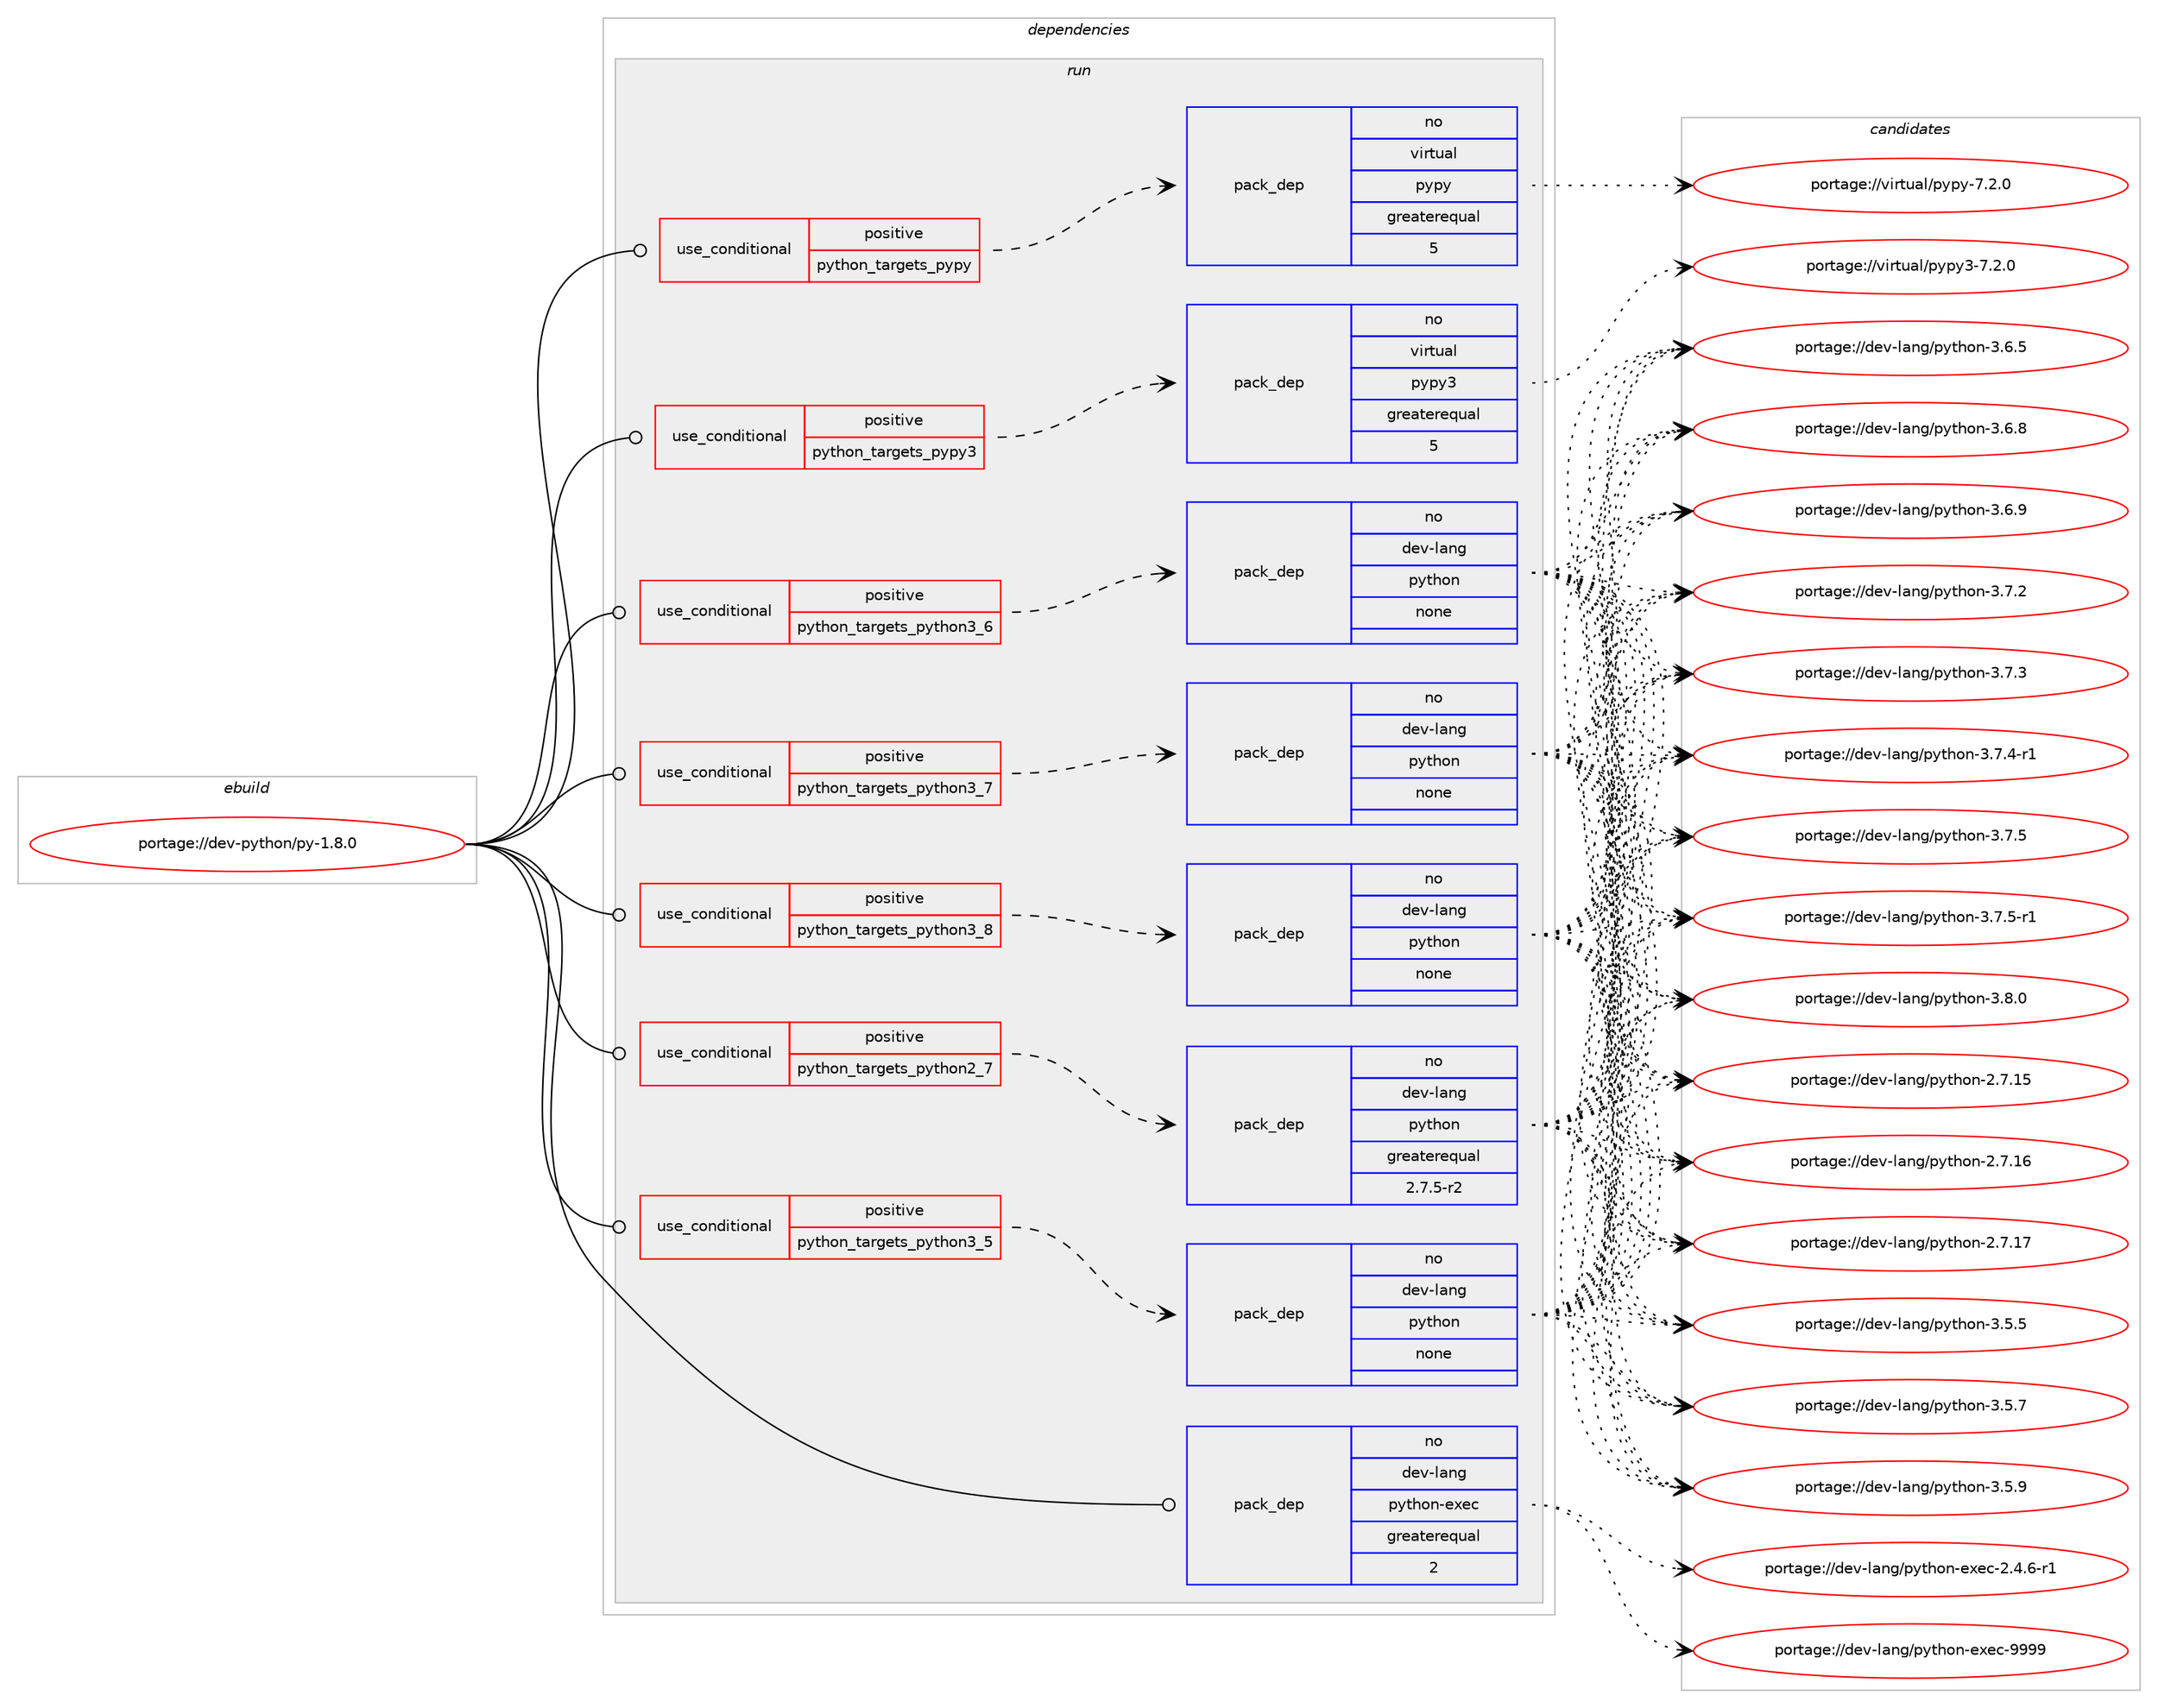 digraph prolog {

# *************
# Graph options
# *************

newrank=true;
concentrate=true;
compound=true;
graph [rankdir=LR,fontname=Helvetica,fontsize=10,ranksep=1.5];#, ranksep=2.5, nodesep=0.2];
edge  [arrowhead=vee];
node  [fontname=Helvetica,fontsize=10];

# **********
# The ebuild
# **********

subgraph cluster_leftcol {
color=gray;
rank=same;
label=<<i>ebuild</i>>;
id [label="portage://dev-python/py-1.8.0", color=red, width=4, href="../dev-python/py-1.8.0.svg"];
}

# ****************
# The dependencies
# ****************

subgraph cluster_midcol {
color=gray;
label=<<i>dependencies</i>>;
subgraph cluster_compile {
fillcolor="#eeeeee";
style=filled;
label=<<i>compile</i>>;
}
subgraph cluster_compileandrun {
fillcolor="#eeeeee";
style=filled;
label=<<i>compile and run</i>>;
}
subgraph cluster_run {
fillcolor="#eeeeee";
style=filled;
label=<<i>run</i>>;
subgraph cond34433 {
dependency158661 [label=<<TABLE BORDER="0" CELLBORDER="1" CELLSPACING="0" CELLPADDING="4"><TR><TD ROWSPAN="3" CELLPADDING="10">use_conditional</TD></TR><TR><TD>positive</TD></TR><TR><TD>python_targets_pypy</TD></TR></TABLE>>, shape=none, color=red];
subgraph pack120861 {
dependency158662 [label=<<TABLE BORDER="0" CELLBORDER="1" CELLSPACING="0" CELLPADDING="4" WIDTH="220"><TR><TD ROWSPAN="6" CELLPADDING="30">pack_dep</TD></TR><TR><TD WIDTH="110">no</TD></TR><TR><TD>virtual</TD></TR><TR><TD>pypy</TD></TR><TR><TD>greaterequal</TD></TR><TR><TD>5</TD></TR></TABLE>>, shape=none, color=blue];
}
dependency158661:e -> dependency158662:w [weight=20,style="dashed",arrowhead="vee"];
}
id:e -> dependency158661:w [weight=20,style="solid",arrowhead="odot"];
subgraph cond34434 {
dependency158663 [label=<<TABLE BORDER="0" CELLBORDER="1" CELLSPACING="0" CELLPADDING="4"><TR><TD ROWSPAN="3" CELLPADDING="10">use_conditional</TD></TR><TR><TD>positive</TD></TR><TR><TD>python_targets_pypy3</TD></TR></TABLE>>, shape=none, color=red];
subgraph pack120862 {
dependency158664 [label=<<TABLE BORDER="0" CELLBORDER="1" CELLSPACING="0" CELLPADDING="4" WIDTH="220"><TR><TD ROWSPAN="6" CELLPADDING="30">pack_dep</TD></TR><TR><TD WIDTH="110">no</TD></TR><TR><TD>virtual</TD></TR><TR><TD>pypy3</TD></TR><TR><TD>greaterequal</TD></TR><TR><TD>5</TD></TR></TABLE>>, shape=none, color=blue];
}
dependency158663:e -> dependency158664:w [weight=20,style="dashed",arrowhead="vee"];
}
id:e -> dependency158663:w [weight=20,style="solid",arrowhead="odot"];
subgraph cond34435 {
dependency158665 [label=<<TABLE BORDER="0" CELLBORDER="1" CELLSPACING="0" CELLPADDING="4"><TR><TD ROWSPAN="3" CELLPADDING="10">use_conditional</TD></TR><TR><TD>positive</TD></TR><TR><TD>python_targets_python2_7</TD></TR></TABLE>>, shape=none, color=red];
subgraph pack120863 {
dependency158666 [label=<<TABLE BORDER="0" CELLBORDER="1" CELLSPACING="0" CELLPADDING="4" WIDTH="220"><TR><TD ROWSPAN="6" CELLPADDING="30">pack_dep</TD></TR><TR><TD WIDTH="110">no</TD></TR><TR><TD>dev-lang</TD></TR><TR><TD>python</TD></TR><TR><TD>greaterequal</TD></TR><TR><TD>2.7.5-r2</TD></TR></TABLE>>, shape=none, color=blue];
}
dependency158665:e -> dependency158666:w [weight=20,style="dashed",arrowhead="vee"];
}
id:e -> dependency158665:w [weight=20,style="solid",arrowhead="odot"];
subgraph cond34436 {
dependency158667 [label=<<TABLE BORDER="0" CELLBORDER="1" CELLSPACING="0" CELLPADDING="4"><TR><TD ROWSPAN="3" CELLPADDING="10">use_conditional</TD></TR><TR><TD>positive</TD></TR><TR><TD>python_targets_python3_5</TD></TR></TABLE>>, shape=none, color=red];
subgraph pack120864 {
dependency158668 [label=<<TABLE BORDER="0" CELLBORDER="1" CELLSPACING="0" CELLPADDING="4" WIDTH="220"><TR><TD ROWSPAN="6" CELLPADDING="30">pack_dep</TD></TR><TR><TD WIDTH="110">no</TD></TR><TR><TD>dev-lang</TD></TR><TR><TD>python</TD></TR><TR><TD>none</TD></TR><TR><TD></TD></TR></TABLE>>, shape=none, color=blue];
}
dependency158667:e -> dependency158668:w [weight=20,style="dashed",arrowhead="vee"];
}
id:e -> dependency158667:w [weight=20,style="solid",arrowhead="odot"];
subgraph cond34437 {
dependency158669 [label=<<TABLE BORDER="0" CELLBORDER="1" CELLSPACING="0" CELLPADDING="4"><TR><TD ROWSPAN="3" CELLPADDING="10">use_conditional</TD></TR><TR><TD>positive</TD></TR><TR><TD>python_targets_python3_6</TD></TR></TABLE>>, shape=none, color=red];
subgraph pack120865 {
dependency158670 [label=<<TABLE BORDER="0" CELLBORDER="1" CELLSPACING="0" CELLPADDING="4" WIDTH="220"><TR><TD ROWSPAN="6" CELLPADDING="30">pack_dep</TD></TR><TR><TD WIDTH="110">no</TD></TR><TR><TD>dev-lang</TD></TR><TR><TD>python</TD></TR><TR><TD>none</TD></TR><TR><TD></TD></TR></TABLE>>, shape=none, color=blue];
}
dependency158669:e -> dependency158670:w [weight=20,style="dashed",arrowhead="vee"];
}
id:e -> dependency158669:w [weight=20,style="solid",arrowhead="odot"];
subgraph cond34438 {
dependency158671 [label=<<TABLE BORDER="0" CELLBORDER="1" CELLSPACING="0" CELLPADDING="4"><TR><TD ROWSPAN="3" CELLPADDING="10">use_conditional</TD></TR><TR><TD>positive</TD></TR><TR><TD>python_targets_python3_7</TD></TR></TABLE>>, shape=none, color=red];
subgraph pack120866 {
dependency158672 [label=<<TABLE BORDER="0" CELLBORDER="1" CELLSPACING="0" CELLPADDING="4" WIDTH="220"><TR><TD ROWSPAN="6" CELLPADDING="30">pack_dep</TD></TR><TR><TD WIDTH="110">no</TD></TR><TR><TD>dev-lang</TD></TR><TR><TD>python</TD></TR><TR><TD>none</TD></TR><TR><TD></TD></TR></TABLE>>, shape=none, color=blue];
}
dependency158671:e -> dependency158672:w [weight=20,style="dashed",arrowhead="vee"];
}
id:e -> dependency158671:w [weight=20,style="solid",arrowhead="odot"];
subgraph cond34439 {
dependency158673 [label=<<TABLE BORDER="0" CELLBORDER="1" CELLSPACING="0" CELLPADDING="4"><TR><TD ROWSPAN="3" CELLPADDING="10">use_conditional</TD></TR><TR><TD>positive</TD></TR><TR><TD>python_targets_python3_8</TD></TR></TABLE>>, shape=none, color=red];
subgraph pack120867 {
dependency158674 [label=<<TABLE BORDER="0" CELLBORDER="1" CELLSPACING="0" CELLPADDING="4" WIDTH="220"><TR><TD ROWSPAN="6" CELLPADDING="30">pack_dep</TD></TR><TR><TD WIDTH="110">no</TD></TR><TR><TD>dev-lang</TD></TR><TR><TD>python</TD></TR><TR><TD>none</TD></TR><TR><TD></TD></TR></TABLE>>, shape=none, color=blue];
}
dependency158673:e -> dependency158674:w [weight=20,style="dashed",arrowhead="vee"];
}
id:e -> dependency158673:w [weight=20,style="solid",arrowhead="odot"];
subgraph pack120868 {
dependency158675 [label=<<TABLE BORDER="0" CELLBORDER="1" CELLSPACING="0" CELLPADDING="4" WIDTH="220"><TR><TD ROWSPAN="6" CELLPADDING="30">pack_dep</TD></TR><TR><TD WIDTH="110">no</TD></TR><TR><TD>dev-lang</TD></TR><TR><TD>python-exec</TD></TR><TR><TD>greaterequal</TD></TR><TR><TD>2</TD></TR></TABLE>>, shape=none, color=blue];
}
id:e -> dependency158675:w [weight=20,style="solid",arrowhead="odot"];
}
}

# **************
# The candidates
# **************

subgraph cluster_choices {
rank=same;
color=gray;
label=<<i>candidates</i>>;

subgraph choice120861 {
color=black;
nodesep=1;
choiceportage1181051141161179710847112121112121455546504648 [label="portage://virtual/pypy-7.2.0", color=red, width=4,href="../virtual/pypy-7.2.0.svg"];
dependency158662:e -> choiceportage1181051141161179710847112121112121455546504648:w [style=dotted,weight="100"];
}
subgraph choice120862 {
color=black;
nodesep=1;
choiceportage118105114116117971084711212111212151455546504648 [label="portage://virtual/pypy3-7.2.0", color=red, width=4,href="../virtual/pypy3-7.2.0.svg"];
dependency158664:e -> choiceportage118105114116117971084711212111212151455546504648:w [style=dotted,weight="100"];
}
subgraph choice120863 {
color=black;
nodesep=1;
choiceportage10010111845108971101034711212111610411111045504655464953 [label="portage://dev-lang/python-2.7.15", color=red, width=4,href="../dev-lang/python-2.7.15.svg"];
choiceportage10010111845108971101034711212111610411111045504655464954 [label="portage://dev-lang/python-2.7.16", color=red, width=4,href="../dev-lang/python-2.7.16.svg"];
choiceportage10010111845108971101034711212111610411111045504655464955 [label="portage://dev-lang/python-2.7.17", color=red, width=4,href="../dev-lang/python-2.7.17.svg"];
choiceportage100101118451089711010347112121116104111110455146534653 [label="portage://dev-lang/python-3.5.5", color=red, width=4,href="../dev-lang/python-3.5.5.svg"];
choiceportage100101118451089711010347112121116104111110455146534655 [label="portage://dev-lang/python-3.5.7", color=red, width=4,href="../dev-lang/python-3.5.7.svg"];
choiceportage100101118451089711010347112121116104111110455146534657 [label="portage://dev-lang/python-3.5.9", color=red, width=4,href="../dev-lang/python-3.5.9.svg"];
choiceportage100101118451089711010347112121116104111110455146544653 [label="portage://dev-lang/python-3.6.5", color=red, width=4,href="../dev-lang/python-3.6.5.svg"];
choiceportage100101118451089711010347112121116104111110455146544656 [label="portage://dev-lang/python-3.6.8", color=red, width=4,href="../dev-lang/python-3.6.8.svg"];
choiceportage100101118451089711010347112121116104111110455146544657 [label="portage://dev-lang/python-3.6.9", color=red, width=4,href="../dev-lang/python-3.6.9.svg"];
choiceportage100101118451089711010347112121116104111110455146554650 [label="portage://dev-lang/python-3.7.2", color=red, width=4,href="../dev-lang/python-3.7.2.svg"];
choiceportage100101118451089711010347112121116104111110455146554651 [label="portage://dev-lang/python-3.7.3", color=red, width=4,href="../dev-lang/python-3.7.3.svg"];
choiceportage1001011184510897110103471121211161041111104551465546524511449 [label="portage://dev-lang/python-3.7.4-r1", color=red, width=4,href="../dev-lang/python-3.7.4-r1.svg"];
choiceportage100101118451089711010347112121116104111110455146554653 [label="portage://dev-lang/python-3.7.5", color=red, width=4,href="../dev-lang/python-3.7.5.svg"];
choiceportage1001011184510897110103471121211161041111104551465546534511449 [label="portage://dev-lang/python-3.7.5-r1", color=red, width=4,href="../dev-lang/python-3.7.5-r1.svg"];
choiceportage100101118451089711010347112121116104111110455146564648 [label="portage://dev-lang/python-3.8.0", color=red, width=4,href="../dev-lang/python-3.8.0.svg"];
dependency158666:e -> choiceportage10010111845108971101034711212111610411111045504655464953:w [style=dotted,weight="100"];
dependency158666:e -> choiceportage10010111845108971101034711212111610411111045504655464954:w [style=dotted,weight="100"];
dependency158666:e -> choiceportage10010111845108971101034711212111610411111045504655464955:w [style=dotted,weight="100"];
dependency158666:e -> choiceportage100101118451089711010347112121116104111110455146534653:w [style=dotted,weight="100"];
dependency158666:e -> choiceportage100101118451089711010347112121116104111110455146534655:w [style=dotted,weight="100"];
dependency158666:e -> choiceportage100101118451089711010347112121116104111110455146534657:w [style=dotted,weight="100"];
dependency158666:e -> choiceportage100101118451089711010347112121116104111110455146544653:w [style=dotted,weight="100"];
dependency158666:e -> choiceportage100101118451089711010347112121116104111110455146544656:w [style=dotted,weight="100"];
dependency158666:e -> choiceportage100101118451089711010347112121116104111110455146544657:w [style=dotted,weight="100"];
dependency158666:e -> choiceportage100101118451089711010347112121116104111110455146554650:w [style=dotted,weight="100"];
dependency158666:e -> choiceportage100101118451089711010347112121116104111110455146554651:w [style=dotted,weight="100"];
dependency158666:e -> choiceportage1001011184510897110103471121211161041111104551465546524511449:w [style=dotted,weight="100"];
dependency158666:e -> choiceportage100101118451089711010347112121116104111110455146554653:w [style=dotted,weight="100"];
dependency158666:e -> choiceportage1001011184510897110103471121211161041111104551465546534511449:w [style=dotted,weight="100"];
dependency158666:e -> choiceportage100101118451089711010347112121116104111110455146564648:w [style=dotted,weight="100"];
}
subgraph choice120864 {
color=black;
nodesep=1;
choiceportage10010111845108971101034711212111610411111045504655464953 [label="portage://dev-lang/python-2.7.15", color=red, width=4,href="../dev-lang/python-2.7.15.svg"];
choiceportage10010111845108971101034711212111610411111045504655464954 [label="portage://dev-lang/python-2.7.16", color=red, width=4,href="../dev-lang/python-2.7.16.svg"];
choiceportage10010111845108971101034711212111610411111045504655464955 [label="portage://dev-lang/python-2.7.17", color=red, width=4,href="../dev-lang/python-2.7.17.svg"];
choiceportage100101118451089711010347112121116104111110455146534653 [label="portage://dev-lang/python-3.5.5", color=red, width=4,href="../dev-lang/python-3.5.5.svg"];
choiceportage100101118451089711010347112121116104111110455146534655 [label="portage://dev-lang/python-3.5.7", color=red, width=4,href="../dev-lang/python-3.5.7.svg"];
choiceportage100101118451089711010347112121116104111110455146534657 [label="portage://dev-lang/python-3.5.9", color=red, width=4,href="../dev-lang/python-3.5.9.svg"];
choiceportage100101118451089711010347112121116104111110455146544653 [label="portage://dev-lang/python-3.6.5", color=red, width=4,href="../dev-lang/python-3.6.5.svg"];
choiceportage100101118451089711010347112121116104111110455146544656 [label="portage://dev-lang/python-3.6.8", color=red, width=4,href="../dev-lang/python-3.6.8.svg"];
choiceportage100101118451089711010347112121116104111110455146544657 [label="portage://dev-lang/python-3.6.9", color=red, width=4,href="../dev-lang/python-3.6.9.svg"];
choiceportage100101118451089711010347112121116104111110455146554650 [label="portage://dev-lang/python-3.7.2", color=red, width=4,href="../dev-lang/python-3.7.2.svg"];
choiceportage100101118451089711010347112121116104111110455146554651 [label="portage://dev-lang/python-3.7.3", color=red, width=4,href="../dev-lang/python-3.7.3.svg"];
choiceportage1001011184510897110103471121211161041111104551465546524511449 [label="portage://dev-lang/python-3.7.4-r1", color=red, width=4,href="../dev-lang/python-3.7.4-r1.svg"];
choiceportage100101118451089711010347112121116104111110455146554653 [label="portage://dev-lang/python-3.7.5", color=red, width=4,href="../dev-lang/python-3.7.5.svg"];
choiceportage1001011184510897110103471121211161041111104551465546534511449 [label="portage://dev-lang/python-3.7.5-r1", color=red, width=4,href="../dev-lang/python-3.7.5-r1.svg"];
choiceportage100101118451089711010347112121116104111110455146564648 [label="portage://dev-lang/python-3.8.0", color=red, width=4,href="../dev-lang/python-3.8.0.svg"];
dependency158668:e -> choiceportage10010111845108971101034711212111610411111045504655464953:w [style=dotted,weight="100"];
dependency158668:e -> choiceportage10010111845108971101034711212111610411111045504655464954:w [style=dotted,weight="100"];
dependency158668:e -> choiceportage10010111845108971101034711212111610411111045504655464955:w [style=dotted,weight="100"];
dependency158668:e -> choiceportage100101118451089711010347112121116104111110455146534653:w [style=dotted,weight="100"];
dependency158668:e -> choiceportage100101118451089711010347112121116104111110455146534655:w [style=dotted,weight="100"];
dependency158668:e -> choiceportage100101118451089711010347112121116104111110455146534657:w [style=dotted,weight="100"];
dependency158668:e -> choiceportage100101118451089711010347112121116104111110455146544653:w [style=dotted,weight="100"];
dependency158668:e -> choiceportage100101118451089711010347112121116104111110455146544656:w [style=dotted,weight="100"];
dependency158668:e -> choiceportage100101118451089711010347112121116104111110455146544657:w [style=dotted,weight="100"];
dependency158668:e -> choiceportage100101118451089711010347112121116104111110455146554650:w [style=dotted,weight="100"];
dependency158668:e -> choiceportage100101118451089711010347112121116104111110455146554651:w [style=dotted,weight="100"];
dependency158668:e -> choiceportage1001011184510897110103471121211161041111104551465546524511449:w [style=dotted,weight="100"];
dependency158668:e -> choiceportage100101118451089711010347112121116104111110455146554653:w [style=dotted,weight="100"];
dependency158668:e -> choiceportage1001011184510897110103471121211161041111104551465546534511449:w [style=dotted,weight="100"];
dependency158668:e -> choiceportage100101118451089711010347112121116104111110455146564648:w [style=dotted,weight="100"];
}
subgraph choice120865 {
color=black;
nodesep=1;
choiceportage10010111845108971101034711212111610411111045504655464953 [label="portage://dev-lang/python-2.7.15", color=red, width=4,href="../dev-lang/python-2.7.15.svg"];
choiceportage10010111845108971101034711212111610411111045504655464954 [label="portage://dev-lang/python-2.7.16", color=red, width=4,href="../dev-lang/python-2.7.16.svg"];
choiceportage10010111845108971101034711212111610411111045504655464955 [label="portage://dev-lang/python-2.7.17", color=red, width=4,href="../dev-lang/python-2.7.17.svg"];
choiceportage100101118451089711010347112121116104111110455146534653 [label="portage://dev-lang/python-3.5.5", color=red, width=4,href="../dev-lang/python-3.5.5.svg"];
choiceportage100101118451089711010347112121116104111110455146534655 [label="portage://dev-lang/python-3.5.7", color=red, width=4,href="../dev-lang/python-3.5.7.svg"];
choiceportage100101118451089711010347112121116104111110455146534657 [label="portage://dev-lang/python-3.5.9", color=red, width=4,href="../dev-lang/python-3.5.9.svg"];
choiceportage100101118451089711010347112121116104111110455146544653 [label="portage://dev-lang/python-3.6.5", color=red, width=4,href="../dev-lang/python-3.6.5.svg"];
choiceportage100101118451089711010347112121116104111110455146544656 [label="portage://dev-lang/python-3.6.8", color=red, width=4,href="../dev-lang/python-3.6.8.svg"];
choiceportage100101118451089711010347112121116104111110455146544657 [label="portage://dev-lang/python-3.6.9", color=red, width=4,href="../dev-lang/python-3.6.9.svg"];
choiceportage100101118451089711010347112121116104111110455146554650 [label="portage://dev-lang/python-3.7.2", color=red, width=4,href="../dev-lang/python-3.7.2.svg"];
choiceportage100101118451089711010347112121116104111110455146554651 [label="portage://dev-lang/python-3.7.3", color=red, width=4,href="../dev-lang/python-3.7.3.svg"];
choiceportage1001011184510897110103471121211161041111104551465546524511449 [label="portage://dev-lang/python-3.7.4-r1", color=red, width=4,href="../dev-lang/python-3.7.4-r1.svg"];
choiceportage100101118451089711010347112121116104111110455146554653 [label="portage://dev-lang/python-3.7.5", color=red, width=4,href="../dev-lang/python-3.7.5.svg"];
choiceportage1001011184510897110103471121211161041111104551465546534511449 [label="portage://dev-lang/python-3.7.5-r1", color=red, width=4,href="../dev-lang/python-3.7.5-r1.svg"];
choiceportage100101118451089711010347112121116104111110455146564648 [label="portage://dev-lang/python-3.8.0", color=red, width=4,href="../dev-lang/python-3.8.0.svg"];
dependency158670:e -> choiceportage10010111845108971101034711212111610411111045504655464953:w [style=dotted,weight="100"];
dependency158670:e -> choiceportage10010111845108971101034711212111610411111045504655464954:w [style=dotted,weight="100"];
dependency158670:e -> choiceportage10010111845108971101034711212111610411111045504655464955:w [style=dotted,weight="100"];
dependency158670:e -> choiceportage100101118451089711010347112121116104111110455146534653:w [style=dotted,weight="100"];
dependency158670:e -> choiceportage100101118451089711010347112121116104111110455146534655:w [style=dotted,weight="100"];
dependency158670:e -> choiceportage100101118451089711010347112121116104111110455146534657:w [style=dotted,weight="100"];
dependency158670:e -> choiceportage100101118451089711010347112121116104111110455146544653:w [style=dotted,weight="100"];
dependency158670:e -> choiceportage100101118451089711010347112121116104111110455146544656:w [style=dotted,weight="100"];
dependency158670:e -> choiceportage100101118451089711010347112121116104111110455146544657:w [style=dotted,weight="100"];
dependency158670:e -> choiceportage100101118451089711010347112121116104111110455146554650:w [style=dotted,weight="100"];
dependency158670:e -> choiceportage100101118451089711010347112121116104111110455146554651:w [style=dotted,weight="100"];
dependency158670:e -> choiceportage1001011184510897110103471121211161041111104551465546524511449:w [style=dotted,weight="100"];
dependency158670:e -> choiceportage100101118451089711010347112121116104111110455146554653:w [style=dotted,weight="100"];
dependency158670:e -> choiceportage1001011184510897110103471121211161041111104551465546534511449:w [style=dotted,weight="100"];
dependency158670:e -> choiceportage100101118451089711010347112121116104111110455146564648:w [style=dotted,weight="100"];
}
subgraph choice120866 {
color=black;
nodesep=1;
choiceportage10010111845108971101034711212111610411111045504655464953 [label="portage://dev-lang/python-2.7.15", color=red, width=4,href="../dev-lang/python-2.7.15.svg"];
choiceportage10010111845108971101034711212111610411111045504655464954 [label="portage://dev-lang/python-2.7.16", color=red, width=4,href="../dev-lang/python-2.7.16.svg"];
choiceportage10010111845108971101034711212111610411111045504655464955 [label="portage://dev-lang/python-2.7.17", color=red, width=4,href="../dev-lang/python-2.7.17.svg"];
choiceportage100101118451089711010347112121116104111110455146534653 [label="portage://dev-lang/python-3.5.5", color=red, width=4,href="../dev-lang/python-3.5.5.svg"];
choiceportage100101118451089711010347112121116104111110455146534655 [label="portage://dev-lang/python-3.5.7", color=red, width=4,href="../dev-lang/python-3.5.7.svg"];
choiceportage100101118451089711010347112121116104111110455146534657 [label="portage://dev-lang/python-3.5.9", color=red, width=4,href="../dev-lang/python-3.5.9.svg"];
choiceportage100101118451089711010347112121116104111110455146544653 [label="portage://dev-lang/python-3.6.5", color=red, width=4,href="../dev-lang/python-3.6.5.svg"];
choiceportage100101118451089711010347112121116104111110455146544656 [label="portage://dev-lang/python-3.6.8", color=red, width=4,href="../dev-lang/python-3.6.8.svg"];
choiceportage100101118451089711010347112121116104111110455146544657 [label="portage://dev-lang/python-3.6.9", color=red, width=4,href="../dev-lang/python-3.6.9.svg"];
choiceportage100101118451089711010347112121116104111110455146554650 [label="portage://dev-lang/python-3.7.2", color=red, width=4,href="../dev-lang/python-3.7.2.svg"];
choiceportage100101118451089711010347112121116104111110455146554651 [label="portage://dev-lang/python-3.7.3", color=red, width=4,href="../dev-lang/python-3.7.3.svg"];
choiceportage1001011184510897110103471121211161041111104551465546524511449 [label="portage://dev-lang/python-3.7.4-r1", color=red, width=4,href="../dev-lang/python-3.7.4-r1.svg"];
choiceportage100101118451089711010347112121116104111110455146554653 [label="portage://dev-lang/python-3.7.5", color=red, width=4,href="../dev-lang/python-3.7.5.svg"];
choiceportage1001011184510897110103471121211161041111104551465546534511449 [label="portage://dev-lang/python-3.7.5-r1", color=red, width=4,href="../dev-lang/python-3.7.5-r1.svg"];
choiceportage100101118451089711010347112121116104111110455146564648 [label="portage://dev-lang/python-3.8.0", color=red, width=4,href="../dev-lang/python-3.8.0.svg"];
dependency158672:e -> choiceportage10010111845108971101034711212111610411111045504655464953:w [style=dotted,weight="100"];
dependency158672:e -> choiceportage10010111845108971101034711212111610411111045504655464954:w [style=dotted,weight="100"];
dependency158672:e -> choiceportage10010111845108971101034711212111610411111045504655464955:w [style=dotted,weight="100"];
dependency158672:e -> choiceportage100101118451089711010347112121116104111110455146534653:w [style=dotted,weight="100"];
dependency158672:e -> choiceportage100101118451089711010347112121116104111110455146534655:w [style=dotted,weight="100"];
dependency158672:e -> choiceportage100101118451089711010347112121116104111110455146534657:w [style=dotted,weight="100"];
dependency158672:e -> choiceportage100101118451089711010347112121116104111110455146544653:w [style=dotted,weight="100"];
dependency158672:e -> choiceportage100101118451089711010347112121116104111110455146544656:w [style=dotted,weight="100"];
dependency158672:e -> choiceportage100101118451089711010347112121116104111110455146544657:w [style=dotted,weight="100"];
dependency158672:e -> choiceportage100101118451089711010347112121116104111110455146554650:w [style=dotted,weight="100"];
dependency158672:e -> choiceportage100101118451089711010347112121116104111110455146554651:w [style=dotted,weight="100"];
dependency158672:e -> choiceportage1001011184510897110103471121211161041111104551465546524511449:w [style=dotted,weight="100"];
dependency158672:e -> choiceportage100101118451089711010347112121116104111110455146554653:w [style=dotted,weight="100"];
dependency158672:e -> choiceportage1001011184510897110103471121211161041111104551465546534511449:w [style=dotted,weight="100"];
dependency158672:e -> choiceportage100101118451089711010347112121116104111110455146564648:w [style=dotted,weight="100"];
}
subgraph choice120867 {
color=black;
nodesep=1;
choiceportage10010111845108971101034711212111610411111045504655464953 [label="portage://dev-lang/python-2.7.15", color=red, width=4,href="../dev-lang/python-2.7.15.svg"];
choiceportage10010111845108971101034711212111610411111045504655464954 [label="portage://dev-lang/python-2.7.16", color=red, width=4,href="../dev-lang/python-2.7.16.svg"];
choiceportage10010111845108971101034711212111610411111045504655464955 [label="portage://dev-lang/python-2.7.17", color=red, width=4,href="../dev-lang/python-2.7.17.svg"];
choiceportage100101118451089711010347112121116104111110455146534653 [label="portage://dev-lang/python-3.5.5", color=red, width=4,href="../dev-lang/python-3.5.5.svg"];
choiceportage100101118451089711010347112121116104111110455146534655 [label="portage://dev-lang/python-3.5.7", color=red, width=4,href="../dev-lang/python-3.5.7.svg"];
choiceportage100101118451089711010347112121116104111110455146534657 [label="portage://dev-lang/python-3.5.9", color=red, width=4,href="../dev-lang/python-3.5.9.svg"];
choiceportage100101118451089711010347112121116104111110455146544653 [label="portage://dev-lang/python-3.6.5", color=red, width=4,href="../dev-lang/python-3.6.5.svg"];
choiceportage100101118451089711010347112121116104111110455146544656 [label="portage://dev-lang/python-3.6.8", color=red, width=4,href="../dev-lang/python-3.6.8.svg"];
choiceportage100101118451089711010347112121116104111110455146544657 [label="portage://dev-lang/python-3.6.9", color=red, width=4,href="../dev-lang/python-3.6.9.svg"];
choiceportage100101118451089711010347112121116104111110455146554650 [label="portage://dev-lang/python-3.7.2", color=red, width=4,href="../dev-lang/python-3.7.2.svg"];
choiceportage100101118451089711010347112121116104111110455146554651 [label="portage://dev-lang/python-3.7.3", color=red, width=4,href="../dev-lang/python-3.7.3.svg"];
choiceportage1001011184510897110103471121211161041111104551465546524511449 [label="portage://dev-lang/python-3.7.4-r1", color=red, width=4,href="../dev-lang/python-3.7.4-r1.svg"];
choiceportage100101118451089711010347112121116104111110455146554653 [label="portage://dev-lang/python-3.7.5", color=red, width=4,href="../dev-lang/python-3.7.5.svg"];
choiceportage1001011184510897110103471121211161041111104551465546534511449 [label="portage://dev-lang/python-3.7.5-r1", color=red, width=4,href="../dev-lang/python-3.7.5-r1.svg"];
choiceportage100101118451089711010347112121116104111110455146564648 [label="portage://dev-lang/python-3.8.0", color=red, width=4,href="../dev-lang/python-3.8.0.svg"];
dependency158674:e -> choiceportage10010111845108971101034711212111610411111045504655464953:w [style=dotted,weight="100"];
dependency158674:e -> choiceportage10010111845108971101034711212111610411111045504655464954:w [style=dotted,weight="100"];
dependency158674:e -> choiceportage10010111845108971101034711212111610411111045504655464955:w [style=dotted,weight="100"];
dependency158674:e -> choiceportage100101118451089711010347112121116104111110455146534653:w [style=dotted,weight="100"];
dependency158674:e -> choiceportage100101118451089711010347112121116104111110455146534655:w [style=dotted,weight="100"];
dependency158674:e -> choiceportage100101118451089711010347112121116104111110455146534657:w [style=dotted,weight="100"];
dependency158674:e -> choiceportage100101118451089711010347112121116104111110455146544653:w [style=dotted,weight="100"];
dependency158674:e -> choiceportage100101118451089711010347112121116104111110455146544656:w [style=dotted,weight="100"];
dependency158674:e -> choiceportage100101118451089711010347112121116104111110455146544657:w [style=dotted,weight="100"];
dependency158674:e -> choiceportage100101118451089711010347112121116104111110455146554650:w [style=dotted,weight="100"];
dependency158674:e -> choiceportage100101118451089711010347112121116104111110455146554651:w [style=dotted,weight="100"];
dependency158674:e -> choiceportage1001011184510897110103471121211161041111104551465546524511449:w [style=dotted,weight="100"];
dependency158674:e -> choiceportage100101118451089711010347112121116104111110455146554653:w [style=dotted,weight="100"];
dependency158674:e -> choiceportage1001011184510897110103471121211161041111104551465546534511449:w [style=dotted,weight="100"];
dependency158674:e -> choiceportage100101118451089711010347112121116104111110455146564648:w [style=dotted,weight="100"];
}
subgraph choice120868 {
color=black;
nodesep=1;
choiceportage10010111845108971101034711212111610411111045101120101994550465246544511449 [label="portage://dev-lang/python-exec-2.4.6-r1", color=red, width=4,href="../dev-lang/python-exec-2.4.6-r1.svg"];
choiceportage10010111845108971101034711212111610411111045101120101994557575757 [label="portage://dev-lang/python-exec-9999", color=red, width=4,href="../dev-lang/python-exec-9999.svg"];
dependency158675:e -> choiceportage10010111845108971101034711212111610411111045101120101994550465246544511449:w [style=dotted,weight="100"];
dependency158675:e -> choiceportage10010111845108971101034711212111610411111045101120101994557575757:w [style=dotted,weight="100"];
}
}

}
